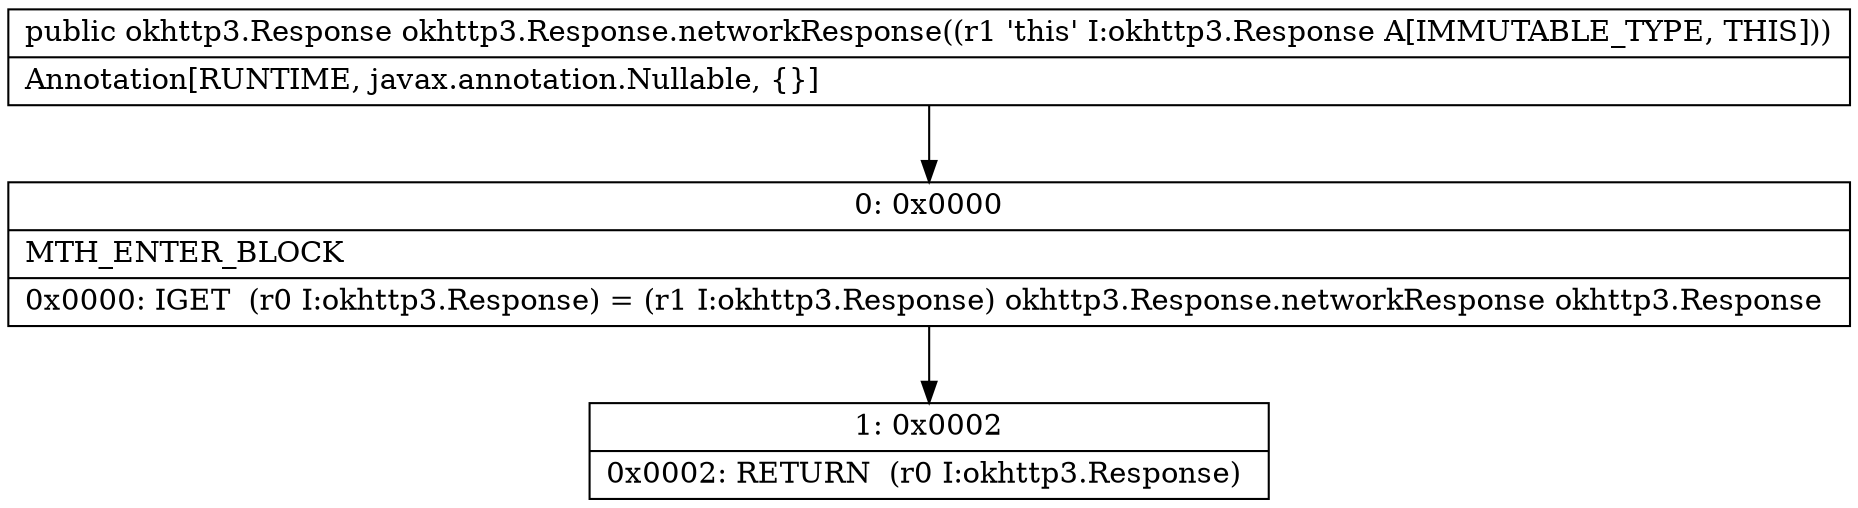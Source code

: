 digraph "CFG forokhttp3.Response.networkResponse()Lokhttp3\/Response;" {
Node_0 [shape=record,label="{0\:\ 0x0000|MTH_ENTER_BLOCK\l|0x0000: IGET  (r0 I:okhttp3.Response) = (r1 I:okhttp3.Response) okhttp3.Response.networkResponse okhttp3.Response \l}"];
Node_1 [shape=record,label="{1\:\ 0x0002|0x0002: RETURN  (r0 I:okhttp3.Response) \l}"];
MethodNode[shape=record,label="{public okhttp3.Response okhttp3.Response.networkResponse((r1 'this' I:okhttp3.Response A[IMMUTABLE_TYPE, THIS]))  | Annotation[RUNTIME, javax.annotation.Nullable, \{\}]\l}"];
MethodNode -> Node_0;
Node_0 -> Node_1;
}

